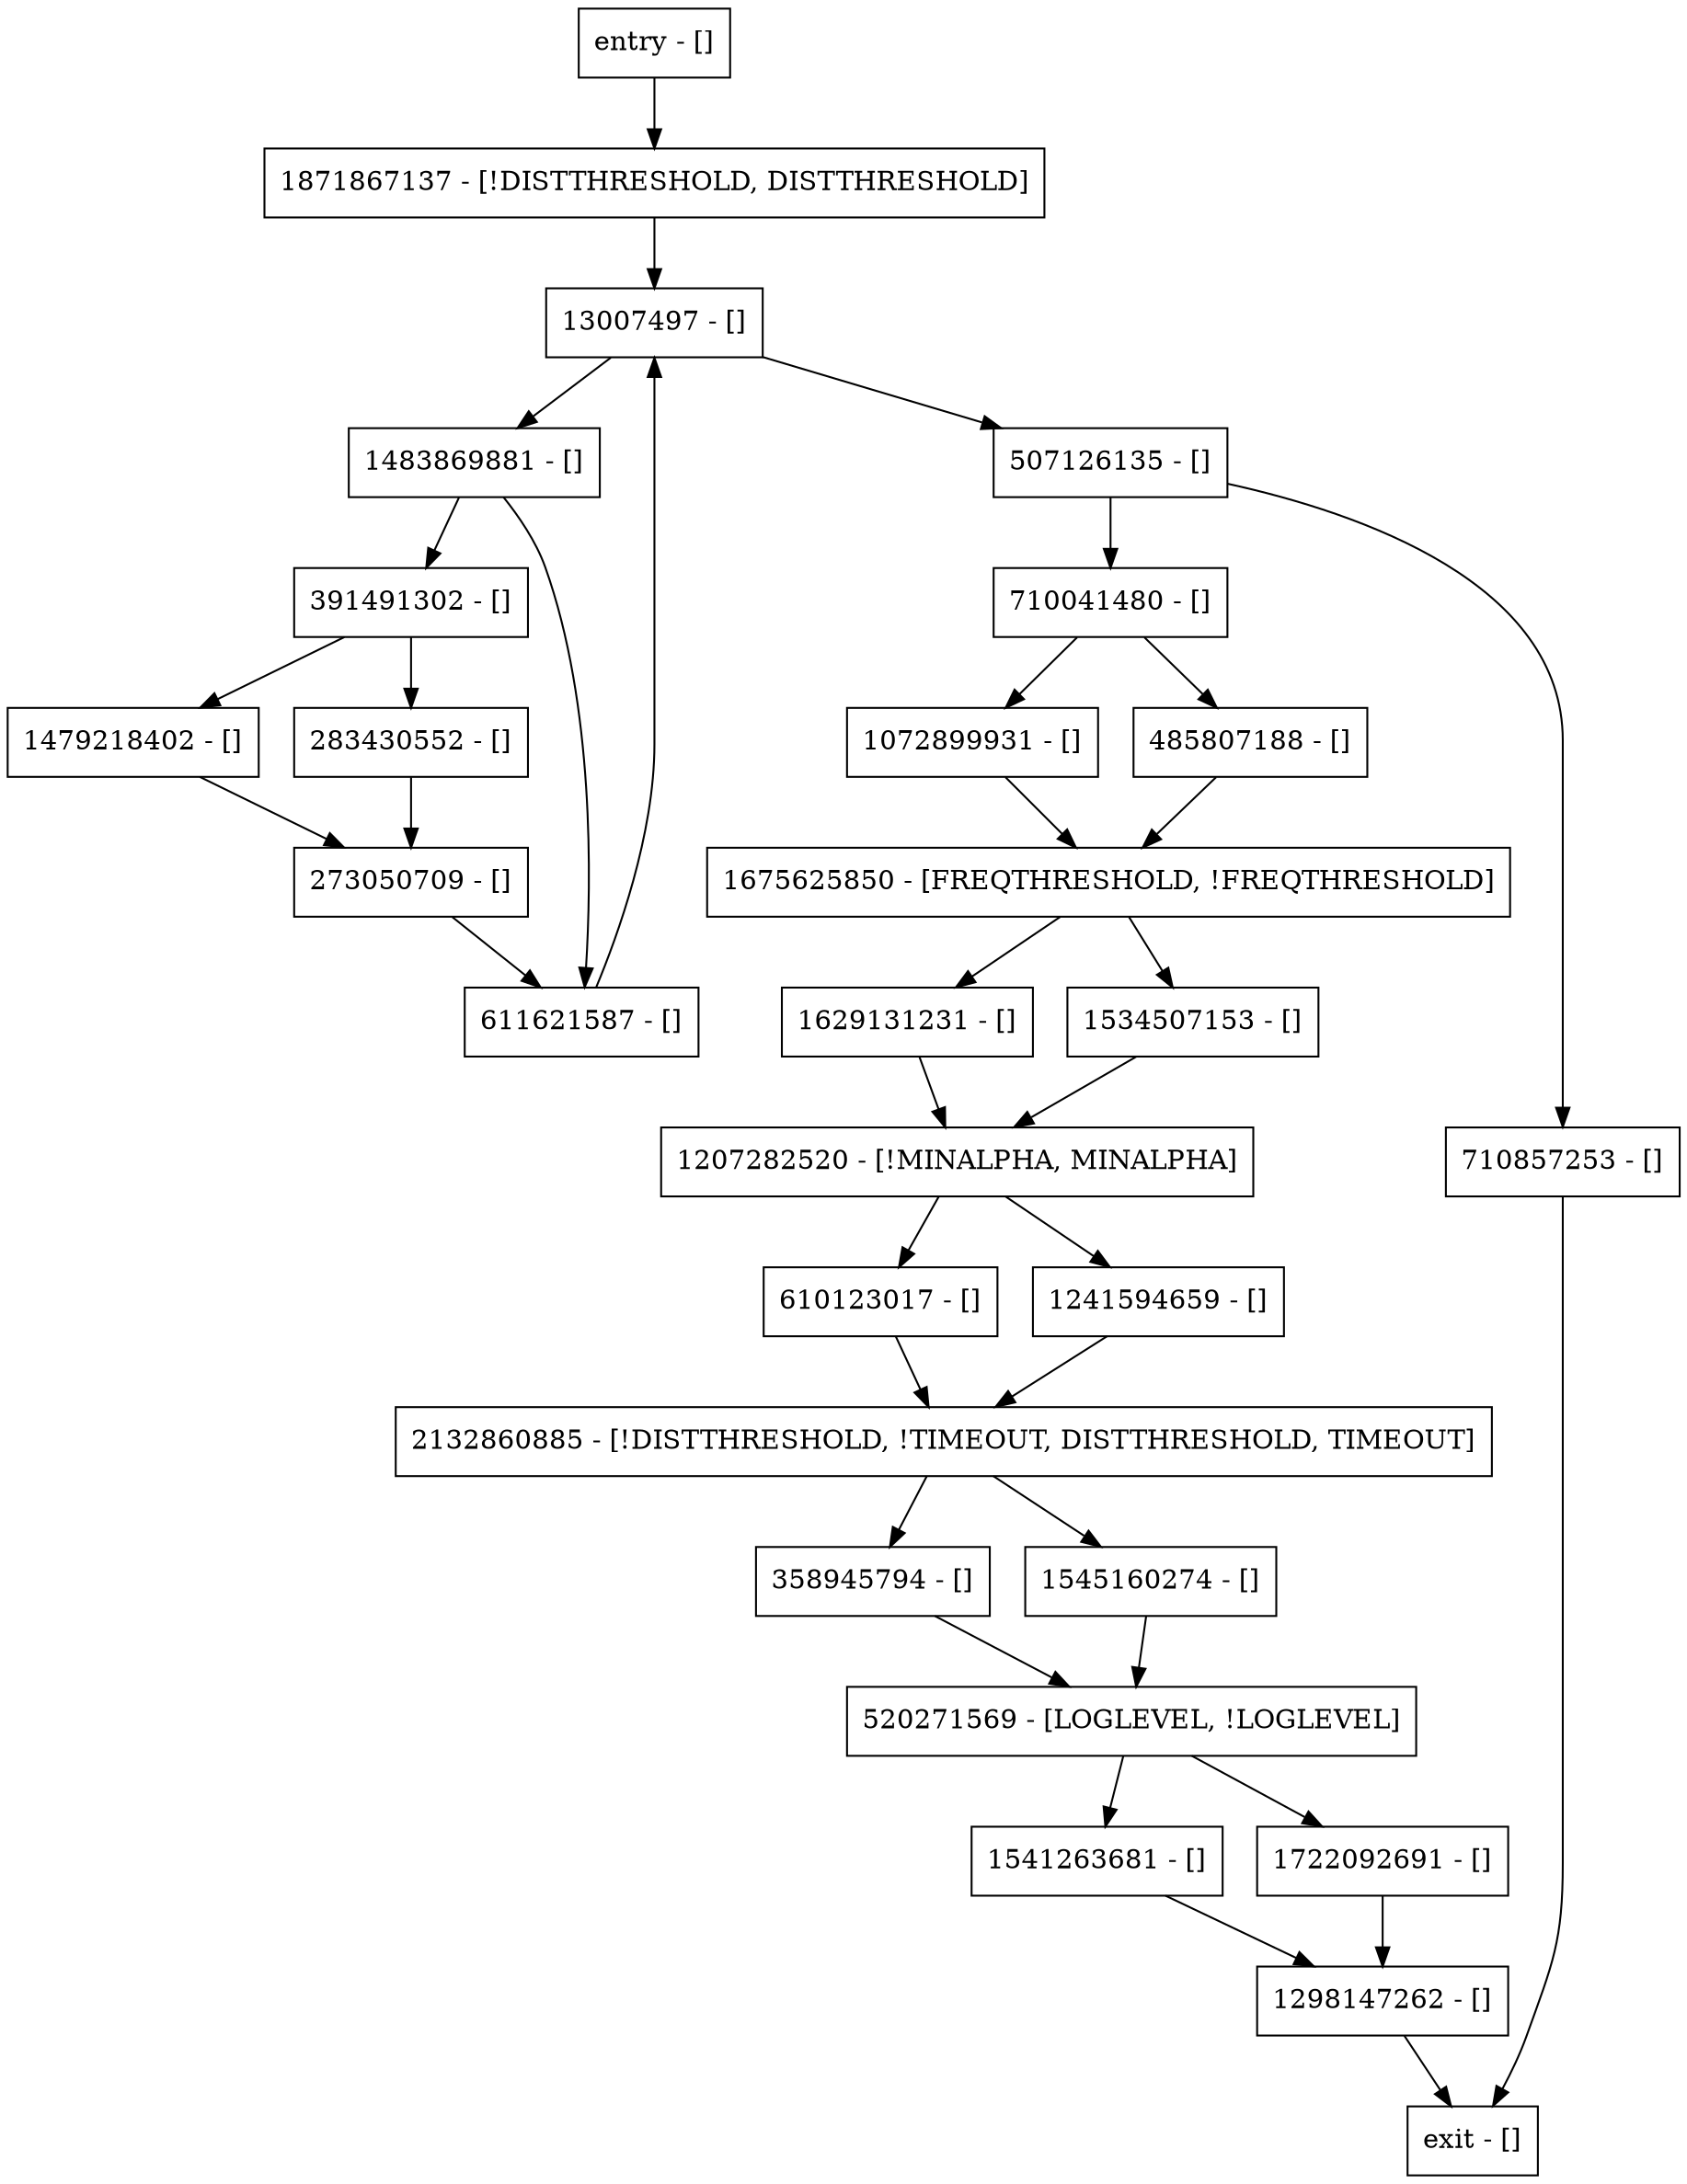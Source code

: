 digraph main {
node [shape=record];
710857253 [label="710857253 - []"];
2132860885 [label="2132860885 - [!DISTTHRESHOLD, !TIMEOUT, DISTTHRESHOLD, TIMEOUT]"];
13007497 [label="13007497 - []"];
1483869881 [label="1483869881 - []"];
1241594659 [label="1241594659 - []"];
283430552 [label="283430552 - []"];
1534507153 [label="1534507153 - []"];
610123017 [label="610123017 - []"];
1722092691 [label="1722092691 - []"];
520271569 [label="520271569 - [LOGLEVEL, !LOGLEVEL]"];
710041480 [label="710041480 - []"];
611621587 [label="611621587 - []"];
485807188 [label="485807188 - []"];
273050709 [label="273050709 - []"];
1871867137 [label="1871867137 - [!DISTTHRESHOLD, DISTTHRESHOLD]"];
1545160274 [label="1545160274 - []"];
1541263681 [label="1541263681 - []"];
507126135 [label="507126135 - []"];
1072899931 [label="1072899931 - []"];
entry [label="entry - []"];
exit [label="exit - []"];
1629131231 [label="1629131231 - []"];
1675625850 [label="1675625850 - [FREQTHRESHOLD, !FREQTHRESHOLD]"];
1207282520 [label="1207282520 - [!MINALPHA, MINALPHA]"];
391491302 [label="391491302 - []"];
358945794 [label="358945794 - []"];
1479218402 [label="1479218402 - []"];
1298147262 [label="1298147262 - []"];
entry;
exit;
710857253 -> exit;
2132860885 -> 1545160274;
2132860885 -> 358945794;
13007497 -> 1483869881;
13007497 -> 507126135;
1483869881 -> 611621587;
1483869881 -> 391491302;
1241594659 -> 2132860885;
283430552 -> 273050709;
1534507153 -> 1207282520;
610123017 -> 2132860885;
1722092691 -> 1298147262;
520271569 -> 1722092691;
520271569 -> 1541263681;
710041480 -> 1072899931;
710041480 -> 485807188;
611621587 -> 13007497;
485807188 -> 1675625850;
273050709 -> 611621587;
1871867137 -> 13007497;
1545160274 -> 520271569;
1541263681 -> 1298147262;
507126135 -> 710857253;
507126135 -> 710041480;
1072899931 -> 1675625850;
entry -> 1871867137;
1629131231 -> 1207282520;
1675625850 -> 1534507153;
1675625850 -> 1629131231;
1207282520 -> 610123017;
1207282520 -> 1241594659;
391491302 -> 283430552;
391491302 -> 1479218402;
358945794 -> 520271569;
1479218402 -> 273050709;
1298147262 -> exit;
}
